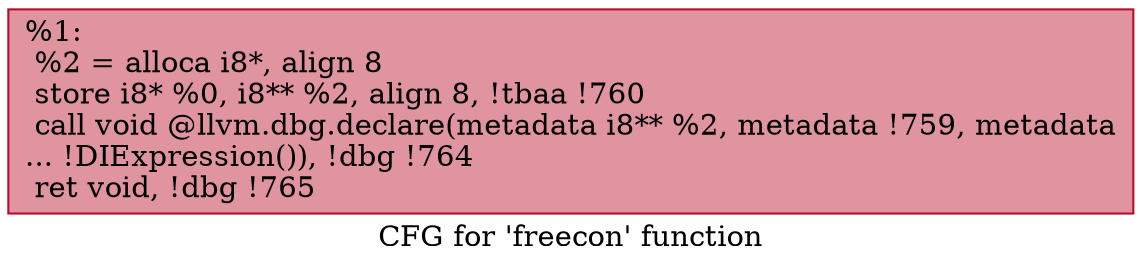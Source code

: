 digraph "CFG for 'freecon' function" {
	label="CFG for 'freecon' function";

	Node0xa4da10 [shape=record,color="#b70d28ff", style=filled, fillcolor="#b70d2870",label="{%1:\l  %2 = alloca i8*, align 8\l  store i8* %0, i8** %2, align 8, !tbaa !760\l  call void @llvm.dbg.declare(metadata i8** %2, metadata !759, metadata\l... !DIExpression()), !dbg !764\l  ret void, !dbg !765\l}"];
}
